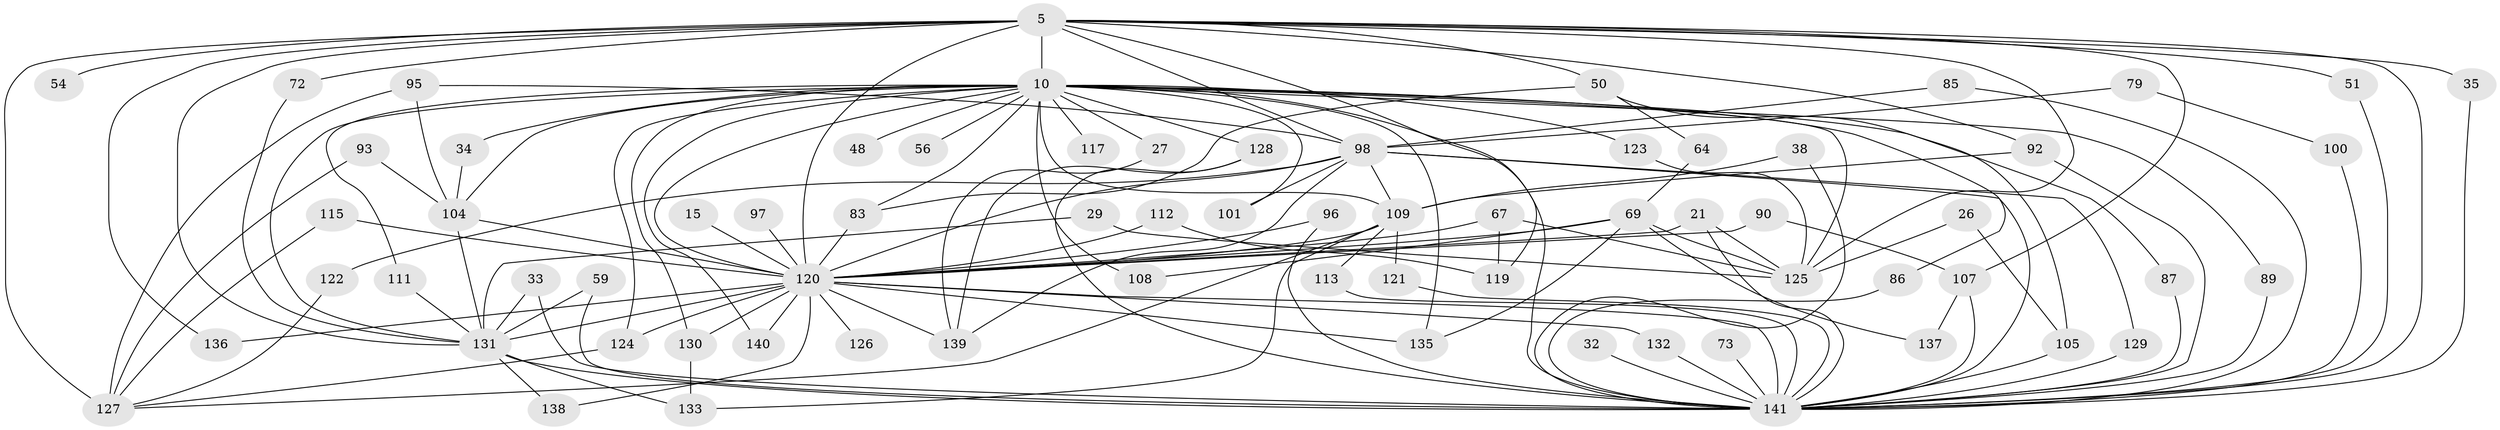 // original degree distribution, {24: 0.014184397163120567, 22: 0.0070921985815602835, 15: 0.0070921985815602835, 27: 0.0070921985815602835, 19: 0.0070921985815602835, 20: 0.0070921985815602835, 12: 0.0070921985815602835, 28: 0.0070921985815602835, 42: 0.0070921985815602835, 11: 0.0070921985815602835, 3: 0.1773049645390071, 4: 0.09929078014184398, 7: 0.02127659574468085, 5: 0.05673758865248227, 8: 0.02127659574468085, 2: 0.5460992907801419}
// Generated by graph-tools (version 1.1) at 2025/45/03/09/25 04:45:14]
// undirected, 70 vertices, 140 edges
graph export_dot {
graph [start="1"]
  node [color=gray90,style=filled];
  5 [super="+2"];
  10 [super="+7"];
  15;
  21;
  26;
  27 [super="+13"];
  29;
  32;
  33;
  34 [super="+31"];
  35;
  38;
  48;
  50;
  51;
  54;
  56 [super="+47"];
  59;
  64;
  67;
  69 [super="+18+36"];
  72;
  73;
  79;
  83 [super="+82"];
  85;
  86;
  87;
  89;
  90;
  92 [super="+43"];
  93;
  95 [super="+44"];
  96;
  97;
  98 [super="+41+80+22"];
  100;
  101;
  104 [super="+40+58+102"];
  105 [super="+20+99"];
  107 [super="+84"];
  108;
  109 [super="+75"];
  111;
  112;
  113;
  115;
  117;
  119 [super="+70"];
  120 [super="+60+114+91+77+106"];
  121;
  122;
  123 [super="+30"];
  124 [super="+74"];
  125 [super="+28+65"];
  126 [super="+116"];
  127 [super="+52"];
  128 [super="+17"];
  129;
  130 [super="+62"];
  131 [super="+81+8"];
  132;
  133 [super="+118"];
  135 [super="+110+39"];
  136;
  137;
  138;
  139 [super="+76+134"];
  140;
  141 [super="+103+57+4+94"];
  5 -- 10 [weight=4];
  5 -- 50 [weight=2];
  5 -- 54 [weight=2];
  5 -- 72;
  5 -- 92;
  5 -- 120 [weight=7];
  5 -- 136;
  5 -- 98 [weight=4];
  5 -- 35;
  5 -- 51;
  5 -- 119 [weight=2];
  5 -- 127 [weight=2];
  5 -- 107;
  5 -- 125 [weight=2];
  5 -- 141 [weight=4];
  5 -- 131 [weight=4];
  10 -- 27 [weight=3];
  10 -- 34 [weight=2];
  10 -- 48 [weight=2];
  10 -- 86;
  10 -- 89;
  10 -- 101;
  10 -- 108;
  10 -- 109 [weight=3];
  10 -- 117 [weight=2];
  10 -- 125 [weight=2];
  10 -- 128 [weight=2];
  10 -- 131 [weight=6];
  10 -- 135 [weight=3];
  10 -- 140;
  10 -- 130;
  10 -- 87;
  10 -- 111;
  10 -- 56 [weight=3];
  10 -- 123 [weight=3];
  10 -- 104 [weight=2];
  10 -- 141 [weight=6];
  10 -- 120 [weight=6];
  10 -- 83;
  10 -- 124;
  15 -- 120 [weight=3];
  21 -- 125;
  21 -- 141 [weight=2];
  21 -- 120;
  26 -- 105;
  26 -- 125;
  27 -- 139;
  29 -- 125;
  29 -- 131;
  32 -- 141 [weight=2];
  33 -- 141;
  33 -- 131;
  34 -- 104;
  35 -- 141;
  38 -- 109;
  38 -- 141;
  50 -- 64;
  50 -- 83;
  50 -- 105;
  51 -- 141;
  59 -- 141;
  59 -- 131;
  64 -- 69;
  67 -- 119;
  67 -- 125;
  67 -- 120;
  69 -- 137;
  69 -- 108;
  69 -- 125;
  69 -- 120 [weight=4];
  69 -- 135;
  72 -- 131;
  73 -- 141 [weight=2];
  79 -- 100;
  79 -- 98 [weight=2];
  83 -- 120 [weight=2];
  85 -- 141;
  85 -- 98;
  86 -- 141;
  87 -- 141;
  89 -- 141;
  90 -- 107;
  90 -- 120;
  92 -- 109;
  92 -- 141;
  93 -- 127;
  93 -- 104;
  95 -- 127;
  95 -- 104;
  95 -- 98;
  96 -- 141;
  96 -- 120;
  97 -- 120 [weight=2];
  98 -- 141 [weight=2];
  98 -- 129;
  98 -- 109;
  98 -- 101;
  98 -- 122;
  98 -- 120 [weight=2];
  98 -- 139;
  100 -- 141;
  104 -- 120 [weight=4];
  104 -- 131;
  105 -- 141 [weight=5];
  107 -- 137;
  107 -- 141 [weight=2];
  109 -- 113;
  109 -- 121;
  109 -- 127;
  109 -- 133;
  109 -- 120;
  111 -- 131;
  112 -- 119;
  112 -- 120;
  113 -- 141;
  115 -- 127;
  115 -- 120;
  120 -- 141 [weight=9];
  120 -- 135;
  120 -- 126 [weight=3];
  120 -- 130 [weight=2];
  120 -- 131 [weight=5];
  120 -- 132;
  120 -- 136;
  120 -- 138;
  120 -- 139;
  120 -- 140;
  120 -- 124;
  121 -- 141;
  122 -- 127;
  123 -- 125;
  124 -- 127;
  128 -- 139;
  128 -- 141;
  129 -- 141;
  130 -- 133;
  131 -- 133;
  131 -- 138;
  131 -- 141 [weight=4];
  132 -- 141;
}
